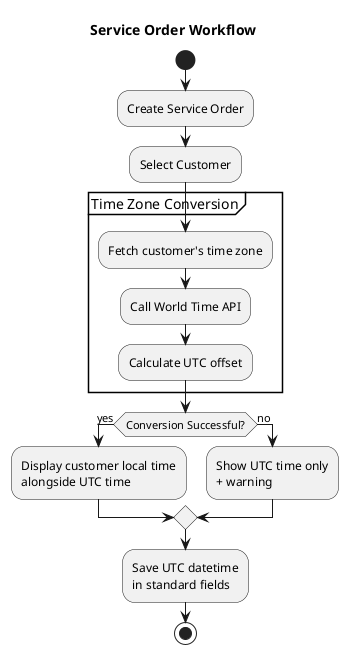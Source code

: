 @startuml  Workflow
title Service Order Workflow

start
:Create Service Order;
:Select Customer;
partition Time Zone Conversion {
  :Fetch customer's time zone;
  :Call World Time API;
  :Calculate UTC offset;
}
if (Conversion Successful?) then (yes)
  :Display customer local time\nalongside UTC time;
else (no)
  :Show UTC time only\n+ warning;
endif
:Save UTC datetime\nin standard fields;
stop